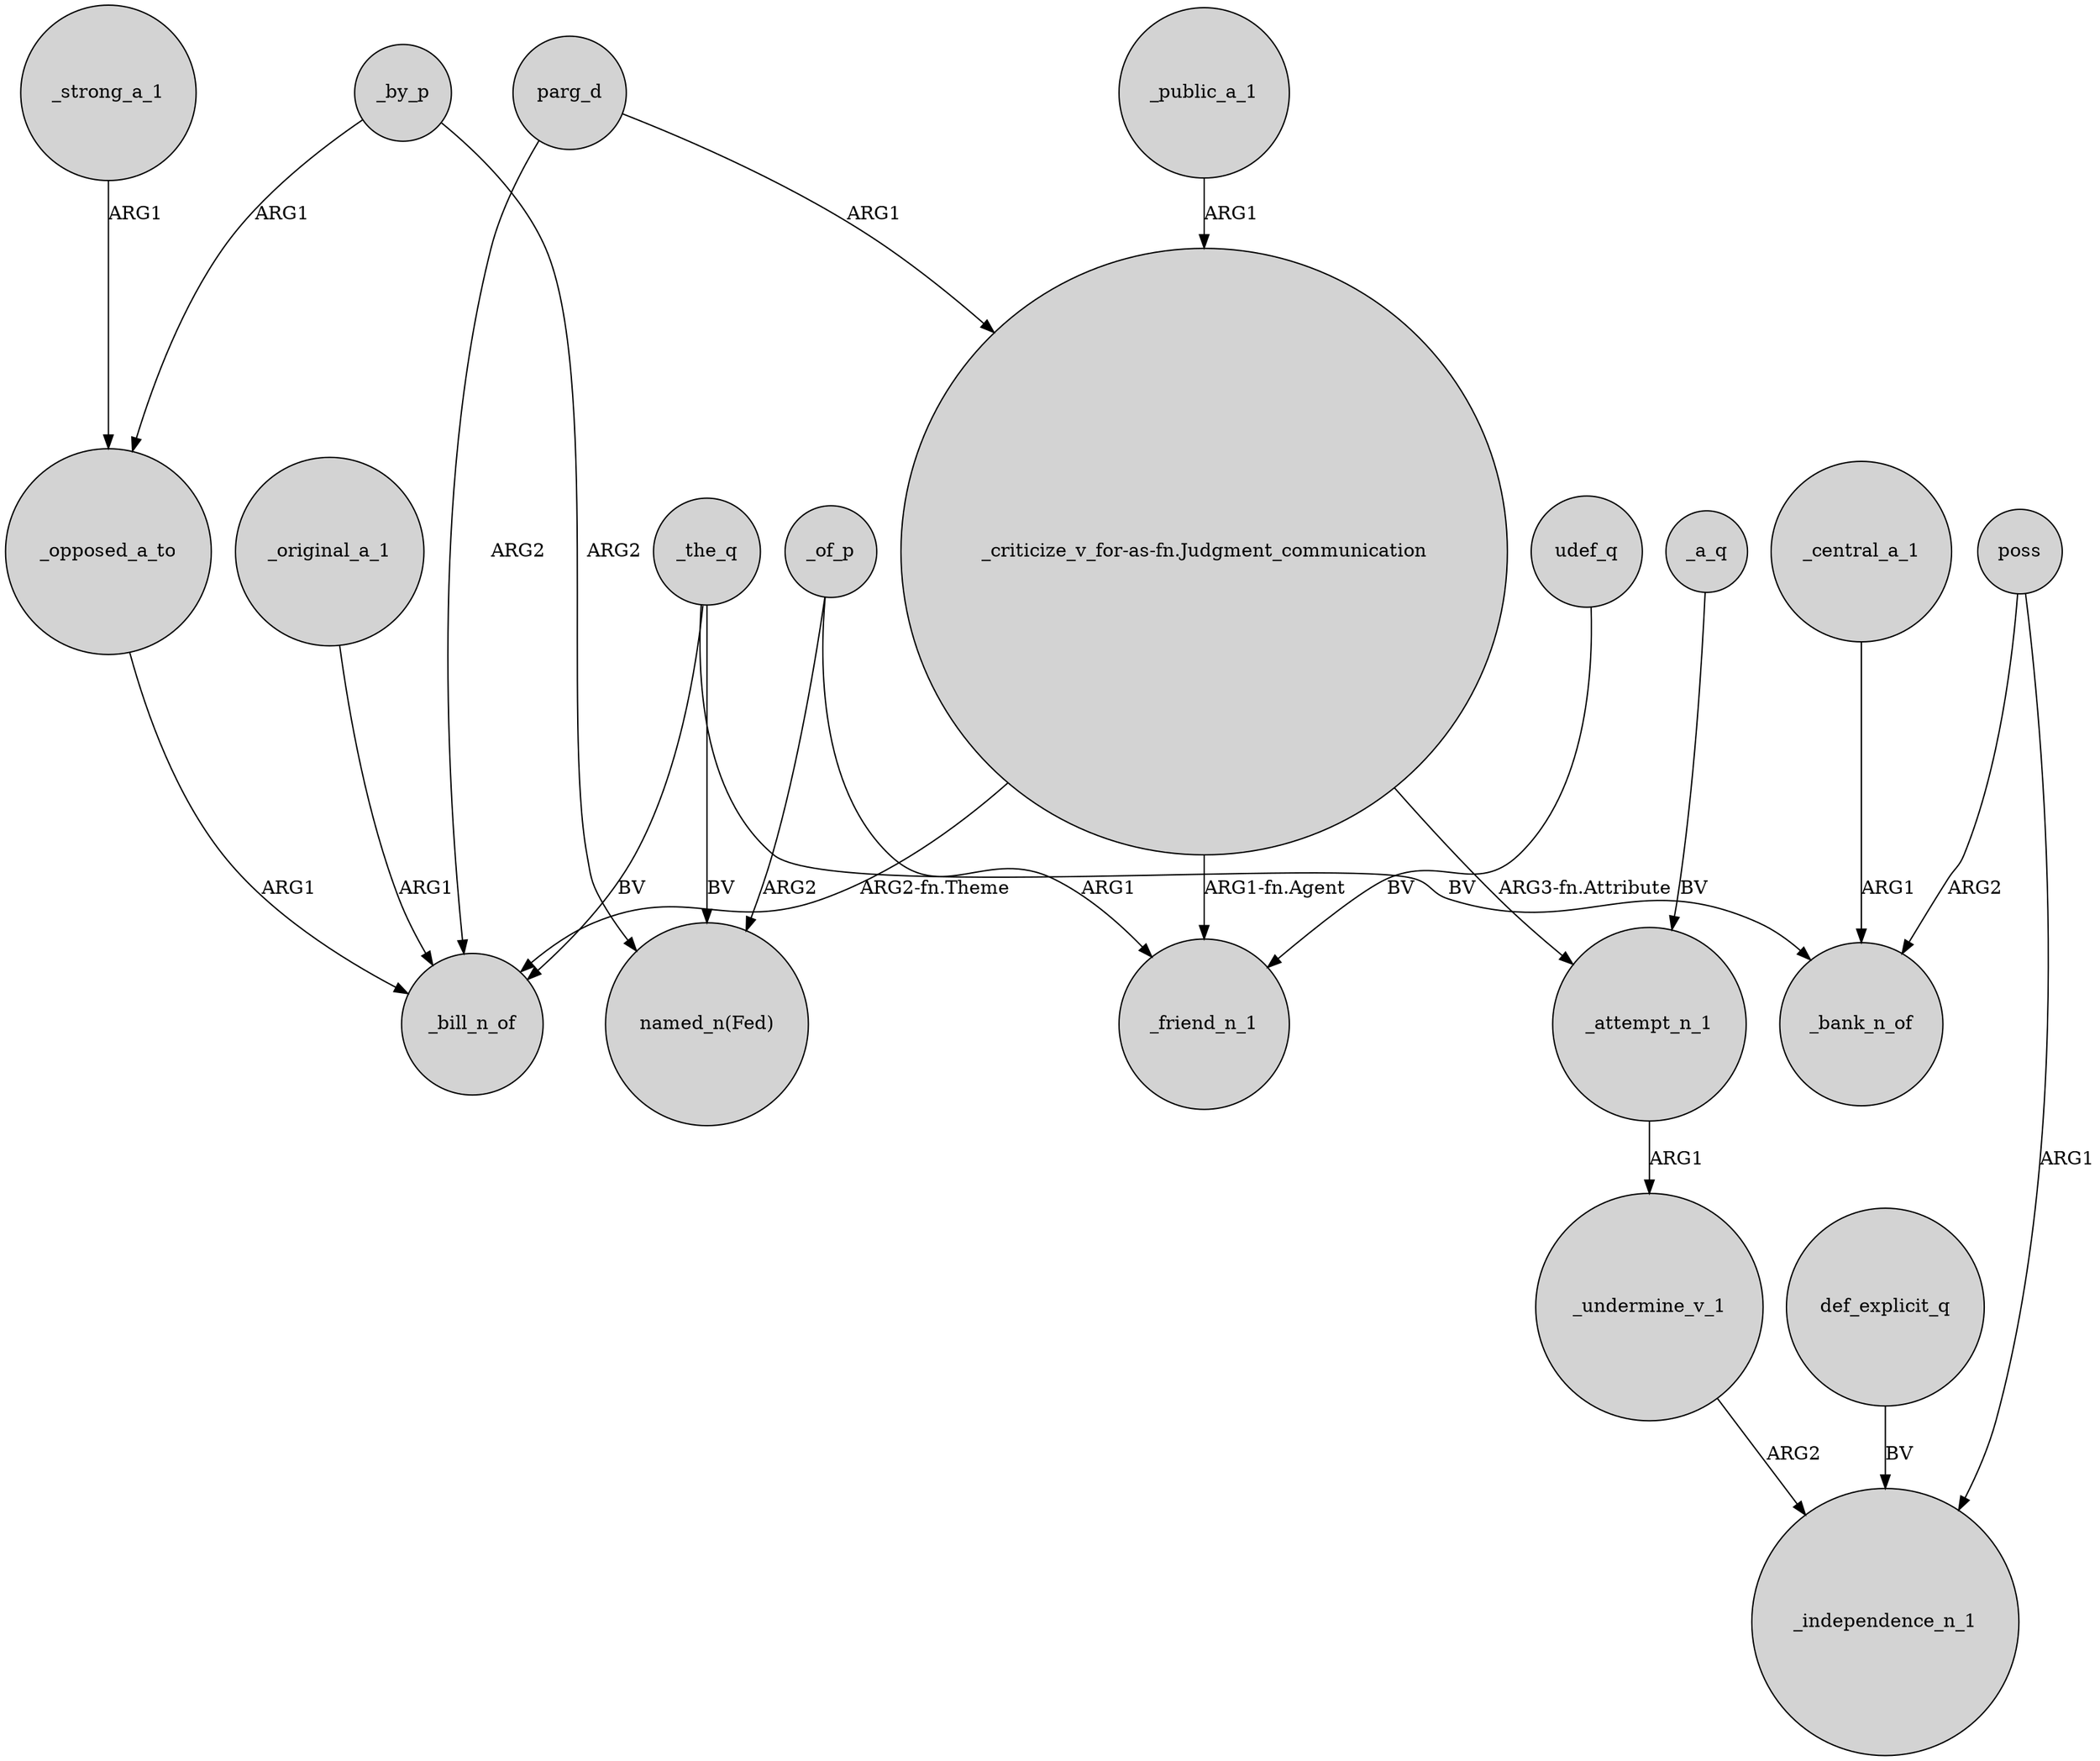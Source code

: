 digraph {
	node [shape=circle style=filled]
	_the_q -> _bill_n_of [label=BV]
	poss -> _bank_n_of [label=ARG2]
	def_explicit_q -> _independence_n_1 [label=BV]
	_the_q -> "named_n(Fed)" [label=BV]
	_opposed_a_to -> _bill_n_of [label=ARG1]
	_original_a_1 -> _bill_n_of [label=ARG1]
	_by_p -> _opposed_a_to [label=ARG1]
	"_criticize_v_for-as-fn.Judgment_communication" -> _attempt_n_1 [label="ARG3-fn.Attribute"]
	_attempt_n_1 -> _undermine_v_1 [label=ARG1]
	parg_d -> _bill_n_of [label=ARG2]
	_a_q -> _attempt_n_1 [label=BV]
	_of_p -> "named_n(Fed)" [label=ARG2]
	_of_p -> _friend_n_1 [label=ARG1]
	_the_q -> _bank_n_of [label=BV]
	_strong_a_1 -> _opposed_a_to [label=ARG1]
	_central_a_1 -> _bank_n_of [label=ARG1]
	_public_a_1 -> "_criticize_v_for-as-fn.Judgment_communication" [label=ARG1]
	_undermine_v_1 -> _independence_n_1 [label=ARG2]
	poss -> _independence_n_1 [label=ARG1]
	_by_p -> "named_n(Fed)" [label=ARG2]
	udef_q -> _friend_n_1 [label=BV]
	"_criticize_v_for-as-fn.Judgment_communication" -> _friend_n_1 [label="ARG1-fn.Agent"]
	"_criticize_v_for-as-fn.Judgment_communication" -> _bill_n_of [label="ARG2-fn.Theme"]
	parg_d -> "_criticize_v_for-as-fn.Judgment_communication" [label=ARG1]
}
